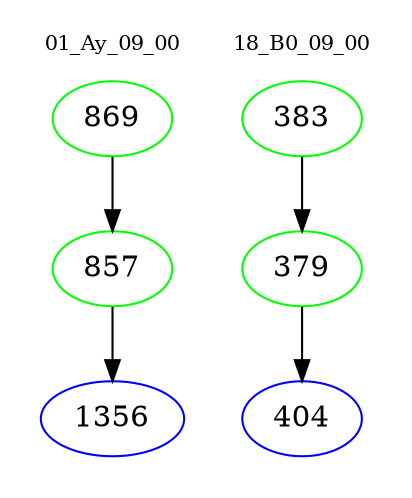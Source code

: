 digraph{
subgraph cluster_0 {
color = white
label = "01_Ay_09_00";
fontsize=10;
T0_869 [label="869", color="green"]
T0_869 -> T0_857 [color="black"]
T0_857 [label="857", color="green"]
T0_857 -> T0_1356 [color="black"]
T0_1356 [label="1356", color="blue"]
}
subgraph cluster_1 {
color = white
label = "18_B0_09_00";
fontsize=10;
T1_383 [label="383", color="green"]
T1_383 -> T1_379 [color="black"]
T1_379 [label="379", color="green"]
T1_379 -> T1_404 [color="black"]
T1_404 [label="404", color="blue"]
}
}
